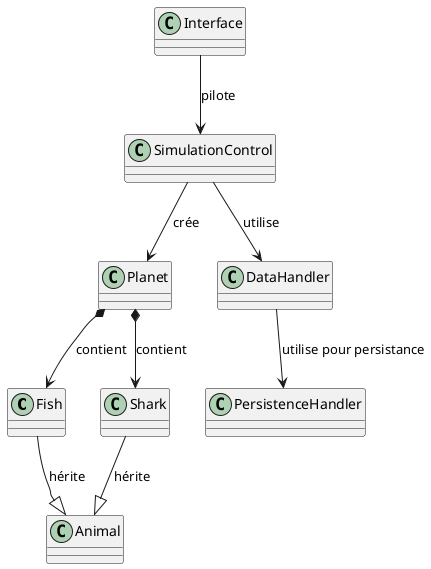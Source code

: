 @startuml associations_only
set namespaceSeparator none
' Héritage
Fish --|> Animal : hérite
Shark --|> Animal : hérite

' Associations
Planet *--> Fish : contient
Planet *--> Shark : contient
SimulationControl --> Planet : crée
Interface -->  SimulationControl: pilote
SimulationControl --> DataHandler : utilise
DataHandler --> PersistenceHandler : utilise pour persistance
@enduml